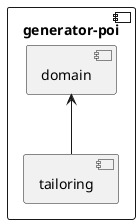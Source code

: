 @startuml Ebene2.png

skinparam componentStyle uml2
'skinparam component {
'  BorderColor #grey
'  BackgroundColor #white
'}
component [generator-poi] {
    [domain]

    [tailoring]
    [domain] <-- [tailoring]

}
@enduml
